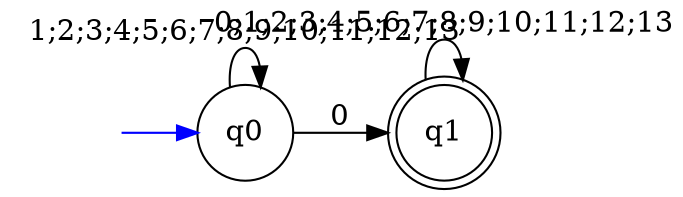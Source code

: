 digraph finite_automaton {
	graph[fontsize=8];
	rankdir=LR;
	size=8;

	node [shape=doublecircle, style="", color=black]; q1;
	node [shape=circle, style="", color=black]; q0;
	node [shape=plaintext, label="", style=""]; iq0;
	iq0 -> q0 [color=blue];
	q0 -> q1 [label="0"];
	q0 -> q0 [label="1;2;3;4;5;6;7;8;9;10;11;12;13"];
	q1 -> q1 [label="0;1;2;3;4;5;6;7;8;9;10;11;12;13"];
}

